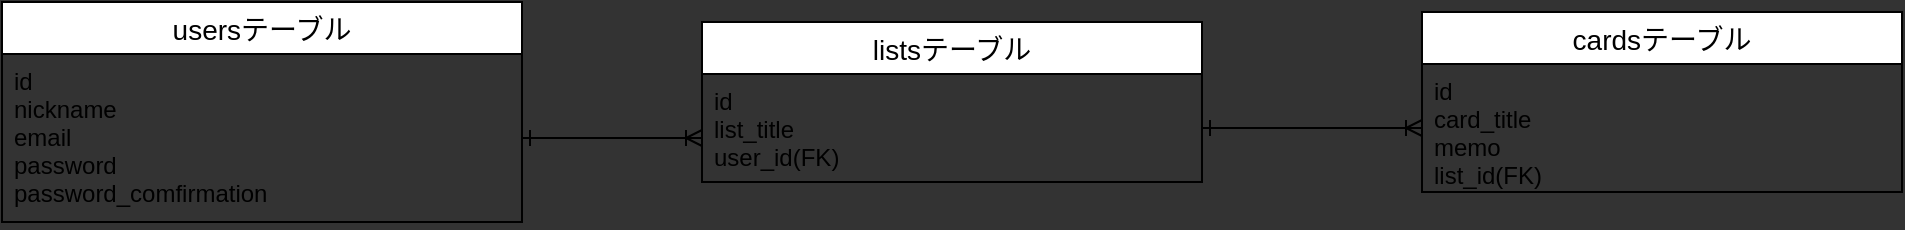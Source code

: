 <mxfile>
    <diagram id="5hOZN-Tbp99217vpYvSZ" name="ページ1">
        <mxGraphModel dx="754" dy="777" grid="1" gridSize="10" guides="1" tooltips="1" connect="1" arrows="1" fold="1" page="1" pageScale="1" pageWidth="850" pageHeight="1100" background="#333333" math="0" shadow="0">
            <root>
                <mxCell id="0"/>
                <mxCell id="1" parent="0"/>
                <mxCell id="2" value="usersテーブル" style="swimlane;fontStyle=0;childLayout=stackLayout;horizontal=1;startSize=26;horizontalStack=0;resizeParent=1;resizeParentMax=0;resizeLast=0;collapsible=1;marginBottom=0;align=center;fontSize=14;" parent="1" vertex="1">
                    <mxGeometry x="10" y="80" width="260" height="110" as="geometry"/>
                </mxCell>
                <mxCell id="3" value="id&#10;nickname&#10;email&#10;password&#10;password_comfirmation" style="text;strokeColor=none;fillColor=none;spacingLeft=4;spacingRight=4;overflow=hidden;rotatable=0;points=[[0,0.5],[1,0.5]];portConstraint=eastwest;fontSize=12;" parent="2" vertex="1">
                    <mxGeometry y="26" width="260" height="84" as="geometry"/>
                </mxCell>
                <mxCell id="19" value="listsテーブル" style="swimlane;fontStyle=0;childLayout=stackLayout;horizontal=1;startSize=26;horizontalStack=0;resizeParent=1;resizeParentMax=0;resizeLast=0;collapsible=1;marginBottom=0;align=center;fontSize=14;" parent="1" vertex="1">
                    <mxGeometry x="360" y="90" width="250" height="80" as="geometry"/>
                </mxCell>
                <mxCell id="20" value="id&#10;list_title&#10;user_id(FK)" style="text;strokeColor=none;fillColor=none;spacingLeft=4;spacingRight=4;overflow=hidden;rotatable=0;points=[[0,0.5],[1,0.5]];portConstraint=eastwest;fontSize=12;" parent="19" vertex="1">
                    <mxGeometry y="26" width="250" height="54" as="geometry"/>
                </mxCell>
                <mxCell id="23" value="cardsテーブル" style="swimlane;fontStyle=0;childLayout=stackLayout;horizontal=1;startSize=26;horizontalStack=0;resizeParent=1;resizeParentMax=0;resizeLast=0;collapsible=1;marginBottom=0;align=center;fontSize=14;" parent="1" vertex="1">
                    <mxGeometry x="720" y="85" width="240" height="90" as="geometry"/>
                </mxCell>
                <mxCell id="24" value="id&#10;card_title&#10;memo&#10;list_id(FK)" style="text;strokeColor=none;fillColor=none;spacingLeft=4;spacingRight=4;overflow=hidden;rotatable=0;points=[[0,0.5],[1,0.5]];portConstraint=eastwest;fontSize=12;" parent="23" vertex="1">
                    <mxGeometry y="26" width="240" height="64" as="geometry"/>
                </mxCell>
                <mxCell id="29" style="edgeStyle=orthogonalEdgeStyle;rounded=0;orthogonalLoop=1;jettySize=auto;html=1;endArrow=ERoneToMany;endFill=0;startArrow=ERone;startFill=0;" parent="1" source="3" target="20" edge="1">
                    <mxGeometry relative="1" as="geometry">
                        <mxPoint x="270" y="143" as="sourcePoint"/>
                        <Array as="points">
                            <mxPoint x="340" y="148"/>
                            <mxPoint x="340" y="148"/>
                        </Array>
                    </mxGeometry>
                </mxCell>
                <mxCell id="30" style="edgeStyle=orthogonalEdgeStyle;rounded=0;orthogonalLoop=1;jettySize=auto;html=1;exitX=1;exitY=0.5;exitDx=0;exitDy=0;startArrow=ERone;startFill=0;endArrow=ERoneToMany;endFill=0;" parent="1" source="20" edge="1">
                    <mxGeometry relative="1" as="geometry">
                        <mxPoint x="720" y="143" as="targetPoint"/>
                        <Array as="points">
                            <mxPoint x="720" y="143"/>
                        </Array>
                    </mxGeometry>
                </mxCell>
            </root>
        </mxGraphModel>
    </diagram>
</mxfile>